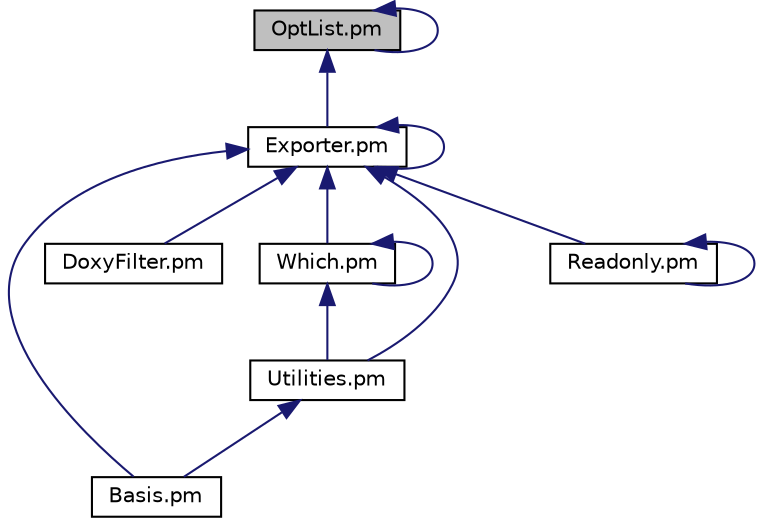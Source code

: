 digraph "OptList.pm"
{
  edge [fontname="Helvetica",fontsize="10",labelfontname="Helvetica",labelfontsize="10"];
  node [fontname="Helvetica",fontsize="10",shape=record];
  Node1 [label="OptList.pm",height=0.2,width=0.4,color="black", fillcolor="grey75", style="filled" fontcolor="black"];
  Node1 -> Node1 [dir="back",color="midnightblue",fontsize="10",style="solid",fontname="Helvetica"];
  Node1 -> Node2 [dir="back",color="midnightblue",fontsize="10",style="solid",fontname="Helvetica"];
  Node2 [label="Exporter.pm",height=0.2,width=0.4,color="black", fillcolor="white", style="filled",URL="$Exporter_8pm.html"];
  Node2 -> Node3 [dir="back",color="midnightblue",fontsize="10",style="solid",fontname="Helvetica"];
  Node3 [label="Basis.pm",height=0.2,width=0.4,color="black", fillcolor="white", style="filled",URL="$Basis_8pm.html",tooltip="BASIS utilities of BASIS package."];
  Node2 -> Node4 [dir="back",color="midnightblue",fontsize="10",style="solid",fontname="Helvetica"];
  Node4 [label="DoxyFilter.pm",height=0.2,width=0.4,color="black", fillcolor="white", style="filled",URL="$DoxyFilter_8pm.html",tooltip="Base class for Doxygen filter implementations."];
  Node2 -> Node5 [dir="back",color="midnightblue",fontsize="10",style="solid",fontname="Helvetica"];
  Node5 [label="Which.pm",height=0.2,width=0.4,color="black", fillcolor="white", style="filled",URL="$Which_8pm.html"];
  Node5 -> Node5 [dir="back",color="midnightblue",fontsize="10",style="solid",fontname="Helvetica"];
  Node5 -> Node6 [dir="back",color="midnightblue",fontsize="10",style="solid",fontname="Helvetica"];
  Node6 [label="Utilities.pm",height=0.2,width=0.4,color="black", fillcolor="white", style="filled",URL="$Utilities_8pm.html",tooltip="Main module of project-independent BASIS utilities."];
  Node6 -> Node3 [dir="back",color="midnightblue",fontsize="10",style="solid",fontname="Helvetica"];
  Node2 -> Node7 [dir="back",color="midnightblue",fontsize="10",style="solid",fontname="Helvetica"];
  Node7 [label="Readonly.pm",height=0.2,width=0.4,color="black", fillcolor="white", style="filled",URL="$Readonly_8pm.html"];
  Node7 -> Node7 [dir="back",color="midnightblue",fontsize="10",style="solid",fontname="Helvetica"];
  Node2 -> Node2 [dir="back",color="midnightblue",fontsize="10",style="solid",fontname="Helvetica"];
  Node2 -> Node6 [dir="back",color="midnightblue",fontsize="10",style="solid",fontname="Helvetica"];
}
